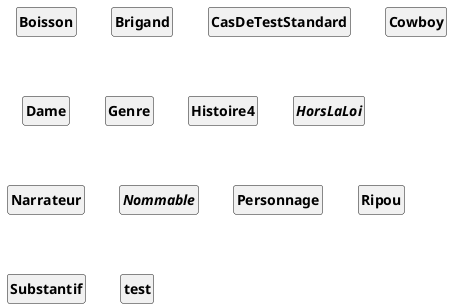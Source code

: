@startuml
'https://plantuml.com/class-diagram
skinparam style strictuml
skinparam classAttributeIconSize 0
skinparam classFontStyle Bold
hide empty members

Class Boisson
Class Brigand
Class CasDeTestStandard
Class Cowboy
Class Dame
Enum Genre
Class Histoire4
Interface HorsLaLoi
Class Narrateur
Interface Nommable
Class Personnage
Class Ripou
Class Substantif
Class test
@enduml

